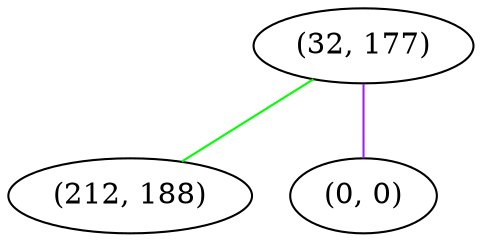 graph "" {
"(32, 177)";
"(212, 188)";
"(0, 0)";
"(32, 177)" -- "(212, 188)"  [color=green, key=0, weight=2];
"(32, 177)" -- "(0, 0)"  [color=purple, key=0, weight=4];
}
